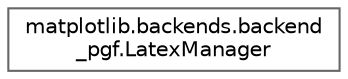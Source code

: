 digraph "Graphical Class Hierarchy"
{
 // LATEX_PDF_SIZE
  bgcolor="transparent";
  edge [fontname=Helvetica,fontsize=10,labelfontname=Helvetica,labelfontsize=10];
  node [fontname=Helvetica,fontsize=10,shape=box,height=0.2,width=0.4];
  rankdir="LR";
  Node0 [id="Node000000",label="matplotlib.backends.backend\l_pgf.LatexManager",height=0.2,width=0.4,color="grey40", fillcolor="white", style="filled",URL="$de/de6/classmatplotlib_1_1backends_1_1backend__pgf_1_1LatexManager.html",tooltip=" "];
}
